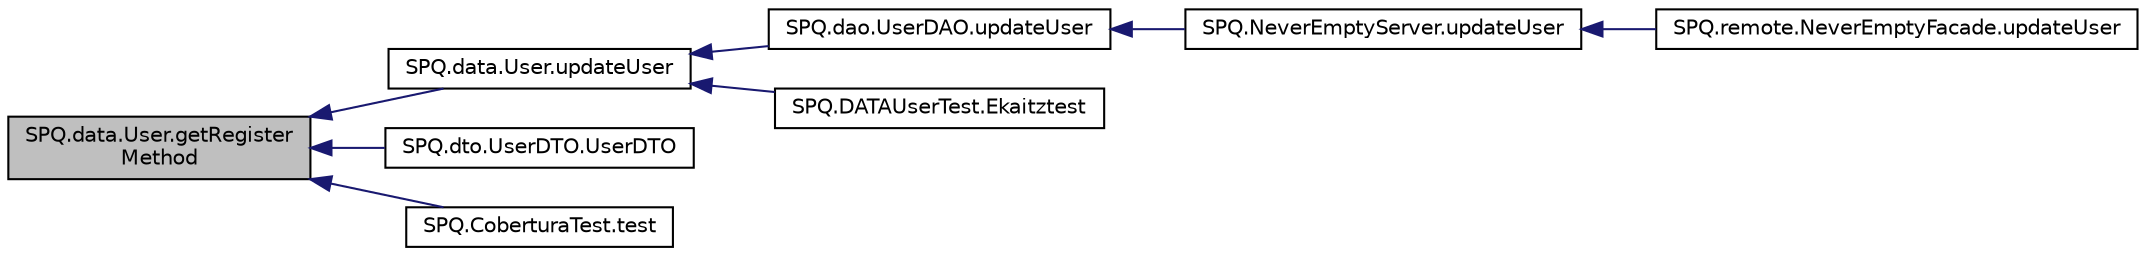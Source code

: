 digraph "SPQ.data.User.getRegisterMethod"
{
  edge [fontname="Helvetica",fontsize="10",labelfontname="Helvetica",labelfontsize="10"];
  node [fontname="Helvetica",fontsize="10",shape=record];
  rankdir="LR";
  Node120 [label="SPQ.data.User.getRegister\lMethod",height=0.2,width=0.4,color="black", fillcolor="grey75", style="filled", fontcolor="black"];
  Node120 -> Node121 [dir="back",color="midnightblue",fontsize="10",style="solid"];
  Node121 [label="SPQ.data.User.updateUser",height=0.2,width=0.4,color="black", fillcolor="white", style="filled",URL="$class_s_p_q_1_1data_1_1_user.html#ac472400b9deed770cf6f3591dc9e2886"];
  Node121 -> Node122 [dir="back",color="midnightblue",fontsize="10",style="solid"];
  Node122 [label="SPQ.dao.UserDAO.updateUser",height=0.2,width=0.4,color="black", fillcolor="white", style="filled",URL="$class_s_p_q_1_1dao_1_1_user_d_a_o.html#a525b7db52aab94cfe24aeac14949504e"];
  Node122 -> Node123 [dir="back",color="midnightblue",fontsize="10",style="solid"];
  Node123 [label="SPQ.NeverEmptyServer.updateUser",height=0.2,width=0.4,color="black", fillcolor="white", style="filled",URL="$class_s_p_q_1_1_never_empty_server.html#ad39f95ea2309841407f7e8b9e1b9f664"];
  Node123 -> Node124 [dir="back",color="midnightblue",fontsize="10",style="solid"];
  Node124 [label="SPQ.remote.NeverEmptyFacade.updateUser",height=0.2,width=0.4,color="black", fillcolor="white", style="filled",URL="$class_s_p_q_1_1remote_1_1_never_empty_facade.html#a55ad685d3c176424a7f5f18e5ebe043b"];
  Node121 -> Node125 [dir="back",color="midnightblue",fontsize="10",style="solid"];
  Node125 [label="SPQ.DATAUserTest.Ekaitztest",height=0.2,width=0.4,color="black", fillcolor="white", style="filled",URL="$class_s_p_q_1_1_d_a_t_a_user_test.html#a04242b7156b6bb7828bd569de8027fad"];
  Node120 -> Node126 [dir="back",color="midnightblue",fontsize="10",style="solid"];
  Node126 [label="SPQ.dto.UserDTO.UserDTO",height=0.2,width=0.4,color="black", fillcolor="white", style="filled",URL="$class_s_p_q_1_1dto_1_1_user_d_t_o.html#a40cad7b1dea2117ed4cb0e69fdc6b929"];
  Node120 -> Node127 [dir="back",color="midnightblue",fontsize="10",style="solid"];
  Node127 [label="SPQ.CoberturaTest.test",height=0.2,width=0.4,color="black", fillcolor="white", style="filled",URL="$class_s_p_q_1_1_cobertura_test.html#a638bd1485fb908cc3a97cda6f4d8a857"];
}
